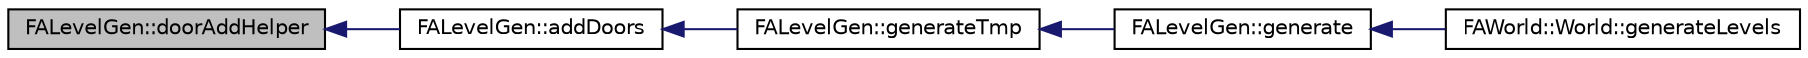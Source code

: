 digraph G
{
  edge [fontname="Helvetica",fontsize="10",labelfontname="Helvetica",labelfontsize="10"];
  node [fontname="Helvetica",fontsize="10",shape=record];
  rankdir="LR";
  Node1 [label="FALevelGen::doorAddHelper",height=0.2,width=0.4,color="black", fillcolor="grey75", style="filled" fontcolor="black"];
  Node1 -> Node2 [dir="back",color="midnightblue",fontsize="10",style="solid",fontname="Helvetica"];
  Node2 [label="FALevelGen::addDoors",height=0.2,width=0.4,color="black", fillcolor="white", style="filled",URL="$namespace_f_a_level_gen.html#addd22db51650e4202c3521978a26e97c"];
  Node2 -> Node3 [dir="back",color="midnightblue",fontsize="10",style="solid",fontname="Helvetica"];
  Node3 [label="FALevelGen::generateTmp",height=0.2,width=0.4,color="black", fillcolor="white", style="filled",URL="$namespace_f_a_level_gen.html#a3e67d9abf003b6628cc7f4421fef950b"];
  Node3 -> Node4 [dir="back",color="midnightblue",fontsize="10",style="solid",fontname="Helvetica"];
  Node4 [label="FALevelGen::generate",height=0.2,width=0.4,color="black", fillcolor="white", style="filled",URL="$namespace_f_a_level_gen.html#acf970d89560068907dc8e5f8a0511161"];
  Node4 -> Node5 [dir="back",color="midnightblue",fontsize="10",style="solid",fontname="Helvetica"];
  Node5 [label="FAWorld::World::generateLevels",height=0.2,width=0.4,color="black", fillcolor="white", style="filled",URL="$class_f_a_world_1_1_world.html#a5f2ca8c8743cc7689ba9227be88f9556"];
}

